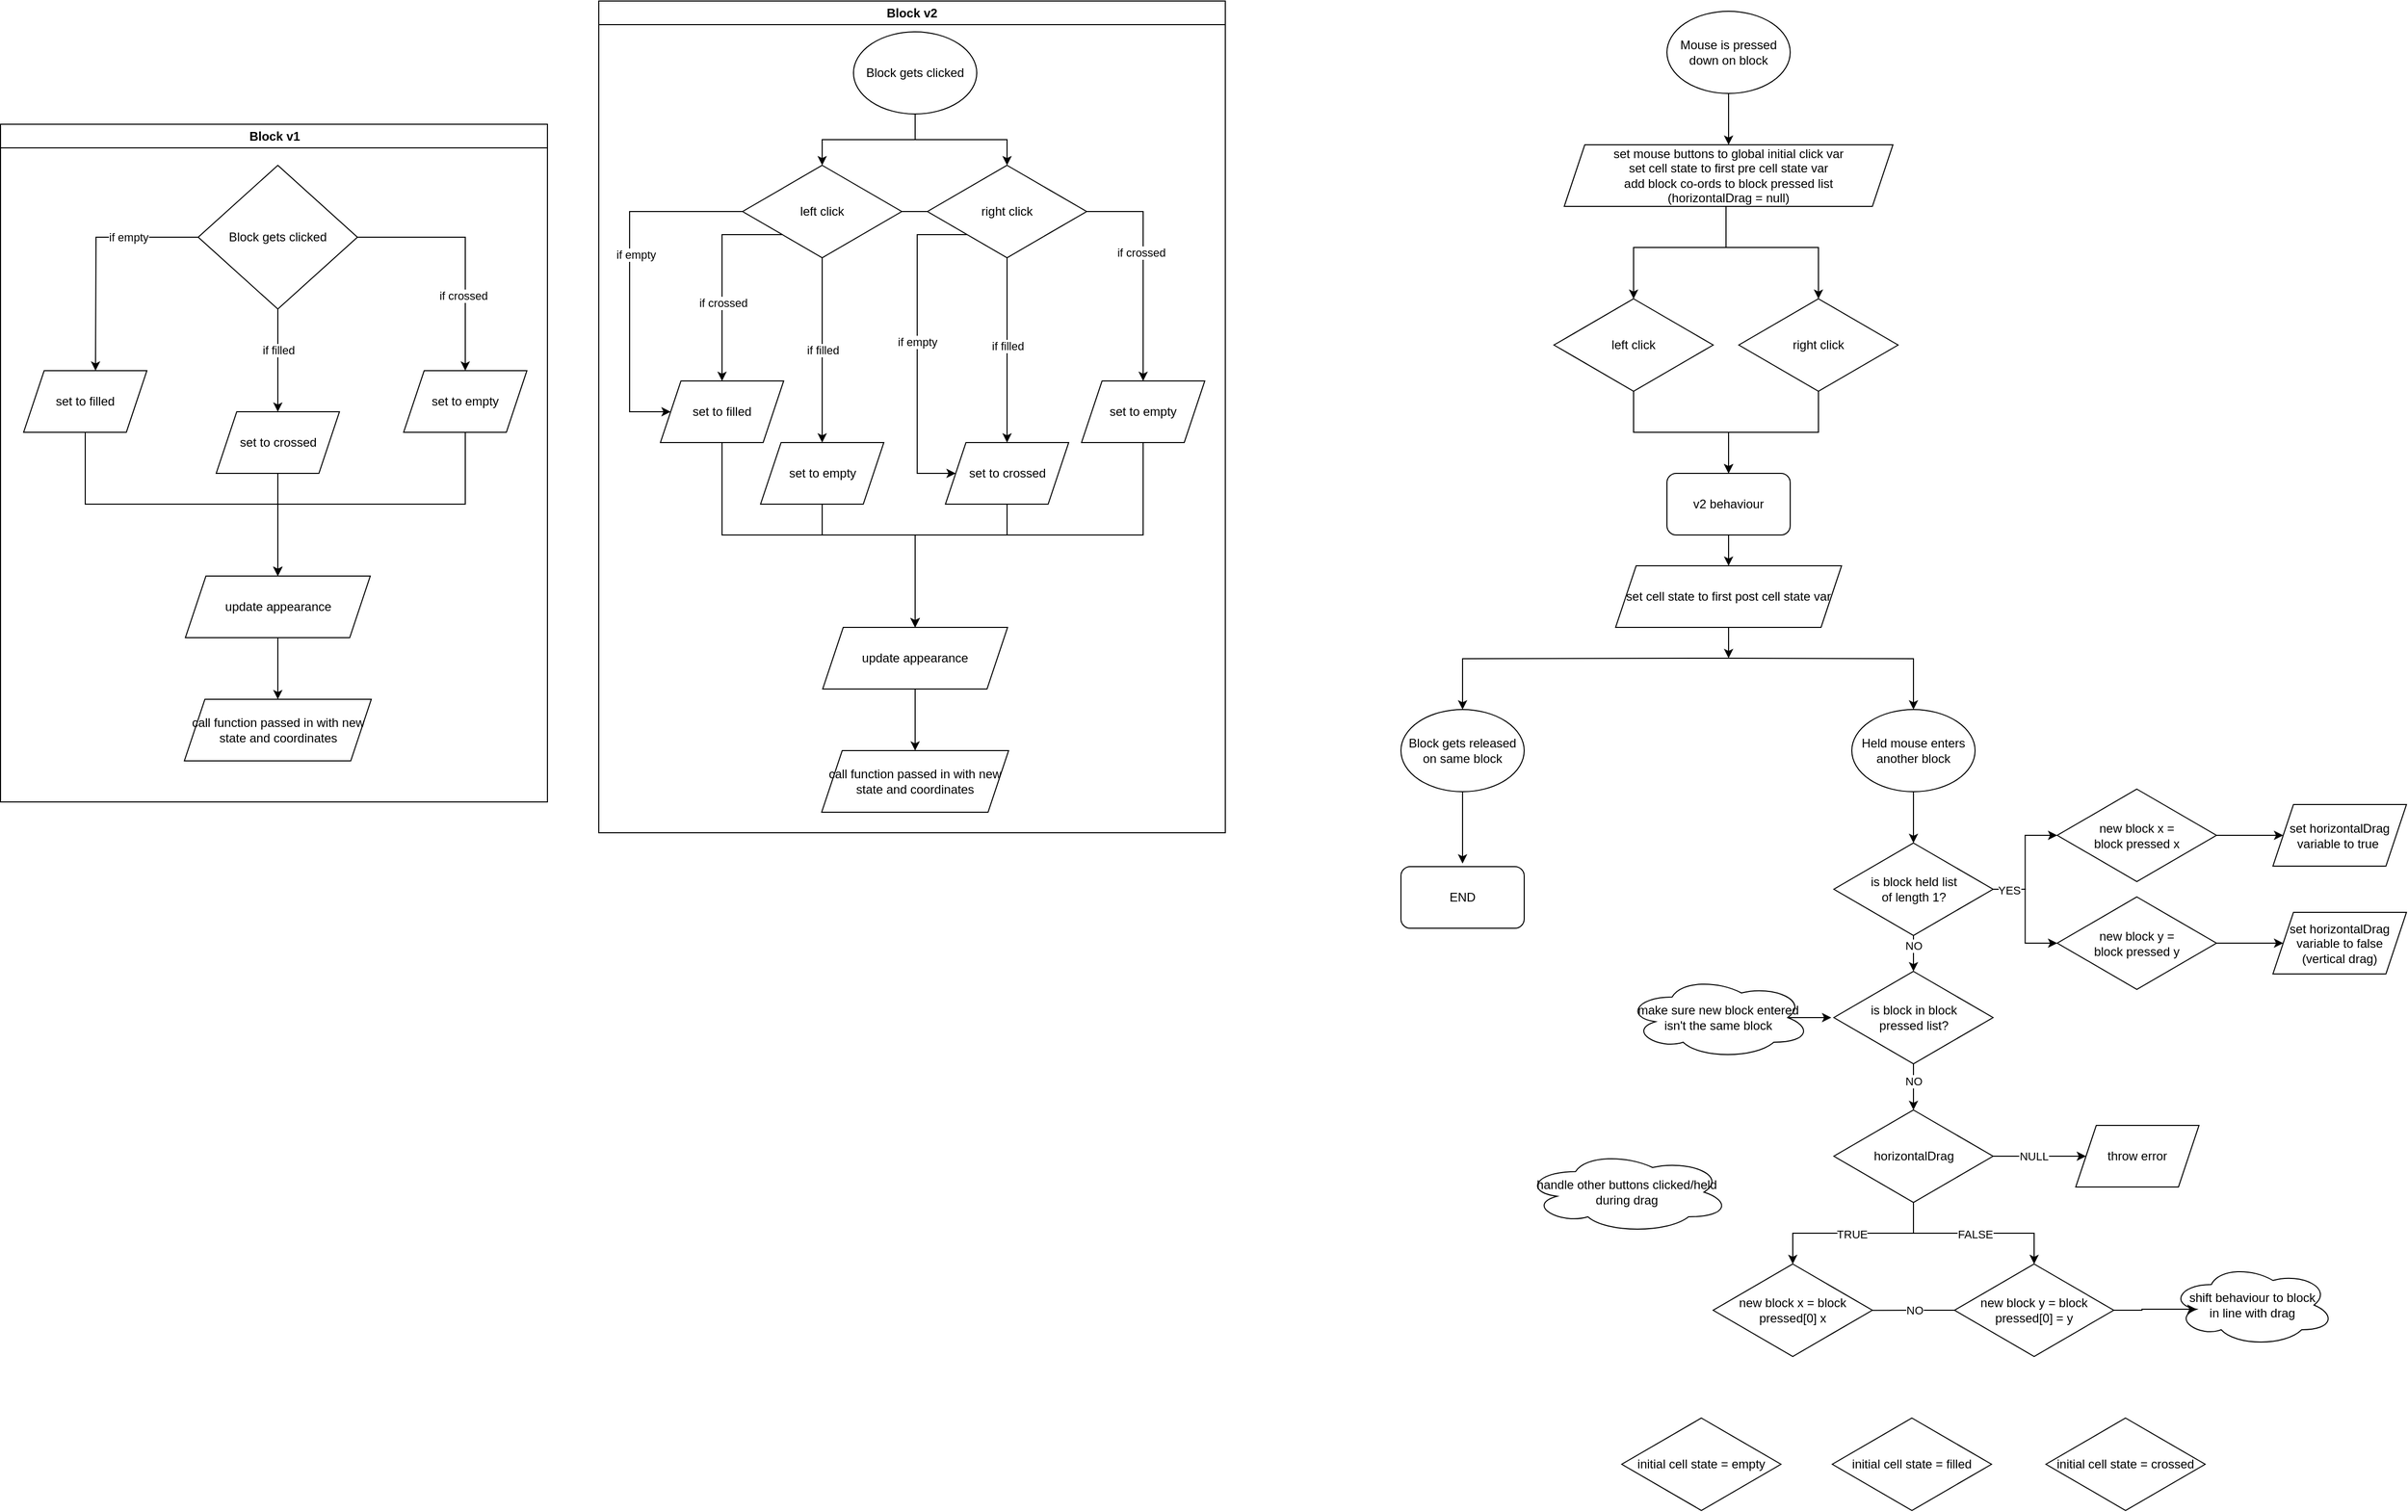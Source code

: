 <mxfile version="26.1.1" pages="3">
  <diagram name="Block" id="6Y8HhWBwhq3JeEBKilDZ">
    <mxGraphModel dx="1436" dy="1368" grid="1" gridSize="10" guides="1" tooltips="1" connect="1" arrows="1" fold="1" page="0" pageScale="1" pageWidth="850" pageHeight="1100" math="0" shadow="0">
      <root>
        <mxCell id="0" />
        <mxCell id="1" parent="0" />
        <mxCell id="y41tXXextySbHWO44SuQ-2" value="Block v1" style="swimlane;whiteSpace=wrap;html=1;hachureGap=4;fontFamily=Helvetica;rounded=0;" parent="1" vertex="1">
          <mxGeometry x="117.5" y="70" width="532.5" height="660" as="geometry" />
        </mxCell>
        <mxCell id="XYubf2Ua6owYs9ooaSZA-2" style="edgeStyle=orthogonalEdgeStyle;rounded=0;hachureGap=4;orthogonalLoop=1;jettySize=auto;html=1;fontFamily=Helvetica;" parent="y41tXXextySbHWO44SuQ-2" source="XYubf2Ua6owYs9ooaSZA-1" edge="1">
          <mxGeometry relative="1" as="geometry">
            <mxPoint x="92.5" y="240.0" as="targetPoint" />
          </mxGeometry>
        </mxCell>
        <mxCell id="XYubf2Ua6owYs9ooaSZA-5" value="if empty" style="edgeLabel;html=1;align=center;verticalAlign=middle;resizable=0;points=[];hachureGap=4;fontFamily=Helvetica;rounded=0;" parent="XYubf2Ua6owYs9ooaSZA-2" vertex="1" connectable="0">
          <mxGeometry x="-0.405" y="2" relative="1" as="geometry">
            <mxPoint y="-2" as="offset" />
          </mxGeometry>
        </mxCell>
        <mxCell id="XYubf2Ua6owYs9ooaSZA-3" style="edgeStyle=orthogonalEdgeStyle;rounded=0;hachureGap=4;orthogonalLoop=1;jettySize=auto;html=1;fontFamily=Helvetica;" parent="y41tXXextySbHWO44SuQ-2" source="XYubf2Ua6owYs9ooaSZA-1" edge="1">
          <mxGeometry relative="1" as="geometry">
            <mxPoint x="270" y="280" as="targetPoint" />
          </mxGeometry>
        </mxCell>
        <mxCell id="XYubf2Ua6owYs9ooaSZA-4" style="edgeStyle=orthogonalEdgeStyle;rounded=0;hachureGap=4;orthogonalLoop=1;jettySize=auto;html=1;fontFamily=Helvetica;entryX=0.5;entryY=0;entryDx=0;entryDy=0;" parent="y41tXXextySbHWO44SuQ-2" source="XYubf2Ua6owYs9ooaSZA-1" target="XYubf2Ua6owYs9ooaSZA-14" edge="1">
          <mxGeometry relative="1" as="geometry">
            <mxPoint x="452.5" y="230.0" as="targetPoint" />
          </mxGeometry>
        </mxCell>
        <mxCell id="XYubf2Ua6owYs9ooaSZA-7" value="if crossed" style="edgeLabel;html=1;align=center;verticalAlign=middle;resizable=0;points=[];hachureGap=4;fontFamily=Helvetica;rounded=0;" parent="XYubf2Ua6owYs9ooaSZA-4" vertex="1" connectable="0">
          <mxGeometry x="0.376" y="-2" relative="1" as="geometry">
            <mxPoint as="offset" />
          </mxGeometry>
        </mxCell>
        <mxCell id="XYubf2Ua6owYs9ooaSZA-1" value="Block gets clicked" style="rhombus;whiteSpace=wrap;html=1;hachureGap=4;fontFamily=Helvetica;rounded=0;" parent="y41tXXextySbHWO44SuQ-2" vertex="1">
          <mxGeometry x="192.5" y="40" width="155" height="140" as="geometry" />
        </mxCell>
        <mxCell id="XYubf2Ua6owYs9ooaSZA-6" value="if filled" style="edgeLabel;html=1;align=center;verticalAlign=middle;resizable=0;points=[];hachureGap=4;fontFamily=Helvetica;rounded=0;" parent="y41tXXextySbHWO44SuQ-2" vertex="1" connectable="0">
          <mxGeometry x="269.997" y="220.0" as="geometry" />
        </mxCell>
        <mxCell id="XYubf2Ua6owYs9ooaSZA-17" style="edgeStyle=orthogonalEdgeStyle;rounded=0;hachureGap=4;orthogonalLoop=1;jettySize=auto;html=1;exitX=0.5;exitY=1;exitDx=0;exitDy=0;entryX=0.5;entryY=0;entryDx=0;entryDy=0;fontFamily=Helvetica;" parent="y41tXXextySbHWO44SuQ-2" source="XYubf2Ua6owYs9ooaSZA-8" target="XYubf2Ua6owYs9ooaSZA-15" edge="1">
          <mxGeometry relative="1" as="geometry" />
        </mxCell>
        <mxCell id="XYubf2Ua6owYs9ooaSZA-8" value="set to filled" style="shape=parallelogram;perimeter=parallelogramPerimeter;whiteSpace=wrap;html=1;fixedSize=1;hachureGap=4;fontFamily=Helvetica;rounded=0;" parent="y41tXXextySbHWO44SuQ-2" vertex="1">
          <mxGeometry x="22.5" y="240" width="120" height="60" as="geometry" />
        </mxCell>
        <mxCell id="XYubf2Ua6owYs9ooaSZA-16" style="edgeStyle=orthogonalEdgeStyle;rounded=0;hachureGap=4;orthogonalLoop=1;jettySize=auto;html=1;exitX=0.5;exitY=1;exitDx=0;exitDy=0;fontFamily=Helvetica;" parent="y41tXXextySbHWO44SuQ-2" source="XYubf2Ua6owYs9ooaSZA-13" target="XYubf2Ua6owYs9ooaSZA-15" edge="1">
          <mxGeometry relative="1" as="geometry" />
        </mxCell>
        <mxCell id="XYubf2Ua6owYs9ooaSZA-13" value="set to crossed" style="shape=parallelogram;perimeter=parallelogramPerimeter;whiteSpace=wrap;html=1;fixedSize=1;hachureGap=4;fontFamily=Helvetica;rounded=0;" parent="y41tXXextySbHWO44SuQ-2" vertex="1">
          <mxGeometry x="210" y="280" width="120" height="60" as="geometry" />
        </mxCell>
        <mxCell id="XYubf2Ua6owYs9ooaSZA-18" style="edgeStyle=orthogonalEdgeStyle;rounded=0;hachureGap=4;orthogonalLoop=1;jettySize=auto;html=1;exitX=0.5;exitY=1;exitDx=0;exitDy=0;entryX=0.5;entryY=0;entryDx=0;entryDy=0;fontFamily=Helvetica;" parent="y41tXXextySbHWO44SuQ-2" source="XYubf2Ua6owYs9ooaSZA-14" target="XYubf2Ua6owYs9ooaSZA-15" edge="1">
          <mxGeometry relative="1" as="geometry" />
        </mxCell>
        <mxCell id="XYubf2Ua6owYs9ooaSZA-14" value="set to empty" style="shape=parallelogram;perimeter=parallelogramPerimeter;whiteSpace=wrap;html=1;fixedSize=1;hachureGap=4;fontFamily=Helvetica;rounded=0;" parent="y41tXXextySbHWO44SuQ-2" vertex="1">
          <mxGeometry x="392.5" y="240" width="120" height="60" as="geometry" />
        </mxCell>
        <mxCell id="XYubf2Ua6owYs9ooaSZA-19" style="edgeStyle=orthogonalEdgeStyle;rounded=0;hachureGap=4;orthogonalLoop=1;jettySize=auto;html=1;exitX=0.5;exitY=1;exitDx=0;exitDy=0;fontFamily=Helvetica;" parent="y41tXXextySbHWO44SuQ-2" source="XYubf2Ua6owYs9ooaSZA-15" edge="1">
          <mxGeometry relative="1" as="geometry">
            <mxPoint x="270" y="560" as="targetPoint" />
          </mxGeometry>
        </mxCell>
        <mxCell id="XYubf2Ua6owYs9ooaSZA-15" value="update appearance" style="shape=parallelogram;perimeter=parallelogramPerimeter;whiteSpace=wrap;html=1;fixedSize=1;hachureGap=4;fontFamily=Helvetica;rounded=0;" parent="y41tXXextySbHWO44SuQ-2" vertex="1">
          <mxGeometry x="180" y="440" width="180" height="60" as="geometry" />
        </mxCell>
        <mxCell id="XYubf2Ua6owYs9ooaSZA-20" value="call function passed in with new state and coordinates" style="shape=parallelogram;perimeter=parallelogramPerimeter;whiteSpace=wrap;html=1;fixedSize=1;hachureGap=4;fontFamily=Helvetica;rounded=0;" parent="y41tXXextySbHWO44SuQ-2" vertex="1">
          <mxGeometry x="179" y="560" width="182" height="60" as="geometry" />
        </mxCell>
        <mxCell id="y41tXXextySbHWO44SuQ-3" style="edgeStyle=orthogonalEdgeStyle;rounded=0;hachureGap=4;orthogonalLoop=1;jettySize=auto;html=1;fontFamily=Helvetica;entryX=0;entryY=0.5;entryDx=0;entryDy=0;" parent="1" source="y41tXXextySbHWO44SuQ-8" target="y41tXXextySbHWO44SuQ-11" edge="1">
          <mxGeometry relative="1" as="geometry">
            <mxPoint x="830" y="300.0" as="targetPoint" />
            <Array as="points">
              <mxPoint x="730" y="155" />
              <mxPoint x="730" y="350" />
            </Array>
          </mxGeometry>
        </mxCell>
        <mxCell id="y41tXXextySbHWO44SuQ-4" value="if empty" style="edgeLabel;html=1;align=center;verticalAlign=middle;resizable=0;points=[];hachureGap=4;fontFamily=Helvetica;rounded=0;" parent="y41tXXextySbHWO44SuQ-3" vertex="1" connectable="0">
          <mxGeometry x="-0.405" y="2" relative="1" as="geometry">
            <mxPoint x="-2" y="40" as="offset" />
          </mxGeometry>
        </mxCell>
        <mxCell id="y41tXXextySbHWO44SuQ-6" style="edgeStyle=orthogonalEdgeStyle;rounded=0;hachureGap=4;orthogonalLoop=1;jettySize=auto;html=1;fontFamily=Helvetica;entryX=0.5;entryY=0;entryDx=0;entryDy=0;" parent="1" source="y41tXXextySbHWO44SuQ-8" target="y41tXXextySbHWO44SuQ-15" edge="1">
          <mxGeometry relative="1" as="geometry">
            <mxPoint x="1190" y="290.0" as="targetPoint" />
          </mxGeometry>
        </mxCell>
        <mxCell id="y41tXXextySbHWO44SuQ-7" value="if crossed" style="edgeLabel;html=1;align=center;verticalAlign=middle;resizable=0;points=[];hachureGap=4;fontFamily=Helvetica;rounded=0;" parent="y41tXXextySbHWO44SuQ-6" vertex="1" connectable="0">
          <mxGeometry x="0.376" y="-2" relative="1" as="geometry">
            <mxPoint as="offset" />
          </mxGeometry>
        </mxCell>
        <mxCell id="y41tXXextySbHWO44SuQ-24" style="edgeStyle=orthogonalEdgeStyle;rounded=0;hachureGap=4;orthogonalLoop=1;jettySize=auto;html=1;exitX=0;exitY=1;exitDx=0;exitDy=0;entryX=0.5;entryY=0;entryDx=0;entryDy=0;fontFamily=Helvetica;" parent="1" source="y41tXXextySbHWO44SuQ-8" target="y41tXXextySbHWO44SuQ-11" edge="1">
          <mxGeometry relative="1" as="geometry">
            <Array as="points">
              <mxPoint x="820" y="178" />
            </Array>
          </mxGeometry>
        </mxCell>
        <mxCell id="y41tXXextySbHWO44SuQ-25" value="if crossed" style="edgeLabel;html=1;align=center;verticalAlign=middle;resizable=0;points=[];hachureGap=4;fontFamily=Helvetica;rounded=0;" parent="y41tXXextySbHWO44SuQ-24" vertex="1" connectable="0">
          <mxGeometry x="0.237" y="1" relative="1" as="geometry">
            <mxPoint as="offset" />
          </mxGeometry>
        </mxCell>
        <mxCell id="y41tXXextySbHWO44SuQ-26" style="edgeStyle=orthogonalEdgeStyle;rounded=0;hachureGap=4;orthogonalLoop=1;jettySize=auto;html=1;exitX=0.5;exitY=1;exitDx=0;exitDy=0;entryX=0.5;entryY=0;entryDx=0;entryDy=0;fontFamily=Helvetica;" parent="1" source="y41tXXextySbHWO44SuQ-8" target="y41tXXextySbHWO44SuQ-13" edge="1">
          <mxGeometry relative="1" as="geometry" />
        </mxCell>
        <mxCell id="y41tXXextySbHWO44SuQ-8" value="left click" style="rhombus;whiteSpace=wrap;html=1;hachureGap=4;fontFamily=Helvetica;rounded=0;" parent="1" vertex="1">
          <mxGeometry x="840" y="110" width="155" height="90" as="geometry" />
        </mxCell>
        <mxCell id="y41tXXextySbHWO44SuQ-9" value="if filled" style="edgeLabel;html=1;align=center;verticalAlign=middle;resizable=0;points=[];hachureGap=4;fontFamily=Helvetica;rounded=0;" parent="1" vertex="1" connectable="0">
          <mxGeometry x="917.497" y="290.0" as="geometry" />
        </mxCell>
        <mxCell id="y41tXXextySbHWO44SuQ-39" style="edgeStyle=orthogonalEdgeStyle;rounded=0;orthogonalLoop=1;jettySize=auto;html=1;entryX=0.5;entryY=0;entryDx=0;entryDy=0;fontFamily=Helvetica;" parent="1" source="y41tXXextySbHWO44SuQ-11" target="y41tXXextySbHWO44SuQ-17" edge="1">
          <mxGeometry relative="1" as="geometry">
            <Array as="points">
              <mxPoint x="820" y="470" />
              <mxPoint x="1008" y="470" />
            </Array>
          </mxGeometry>
        </mxCell>
        <mxCell id="y41tXXextySbHWO44SuQ-11" value="set to filled" style="shape=parallelogram;perimeter=parallelogramPerimeter;whiteSpace=wrap;html=1;fixedSize=1;hachureGap=4;fontFamily=Helvetica;rounded=0;" parent="1" vertex="1">
          <mxGeometry x="760" y="320" width="120" height="60" as="geometry" />
        </mxCell>
        <mxCell id="y41tXXextySbHWO44SuQ-40" style="edgeStyle=orthogonalEdgeStyle;rounded=0;orthogonalLoop=1;jettySize=auto;html=1;entryX=0.5;entryY=0;entryDx=0;entryDy=0;fontFamily=Helvetica;" parent="1" source="y41tXXextySbHWO44SuQ-13" target="y41tXXextySbHWO44SuQ-17" edge="1">
          <mxGeometry relative="1" as="geometry">
            <Array as="points">
              <mxPoint x="917" y="470" />
              <mxPoint x="1008" y="470" />
            </Array>
          </mxGeometry>
        </mxCell>
        <mxCell id="y41tXXextySbHWO44SuQ-13" value="set to empty" style="shape=parallelogram;perimeter=parallelogramPerimeter;whiteSpace=wrap;html=1;fixedSize=1;hachureGap=4;fontFamily=Helvetica;rounded=0;" parent="1" vertex="1">
          <mxGeometry x="857.5" y="380" width="120" height="60" as="geometry" />
        </mxCell>
        <mxCell id="y41tXXextySbHWO44SuQ-42" style="edgeStyle=orthogonalEdgeStyle;rounded=0;orthogonalLoop=1;jettySize=auto;html=1;entryX=0.5;entryY=0;entryDx=0;entryDy=0;fontFamily=Helvetica;" parent="1" source="y41tXXextySbHWO44SuQ-15" target="y41tXXextySbHWO44SuQ-17" edge="1">
          <mxGeometry relative="1" as="geometry">
            <Array as="points">
              <mxPoint x="1230" y="470" />
              <mxPoint x="1008" y="470" />
            </Array>
          </mxGeometry>
        </mxCell>
        <mxCell id="y41tXXextySbHWO44SuQ-15" value="set to empty" style="shape=parallelogram;perimeter=parallelogramPerimeter;whiteSpace=wrap;html=1;fixedSize=1;hachureGap=4;fontFamily=Helvetica;rounded=0;" parent="1" vertex="1">
          <mxGeometry x="1170" y="320" width="120" height="60" as="geometry" />
        </mxCell>
        <mxCell id="y41tXXextySbHWO44SuQ-16" style="edgeStyle=orthogonalEdgeStyle;rounded=0;hachureGap=4;orthogonalLoop=1;jettySize=auto;html=1;exitX=0.5;exitY=1;exitDx=0;exitDy=0;fontFamily=Helvetica;" parent="1" source="y41tXXextySbHWO44SuQ-17" edge="1">
          <mxGeometry relative="1" as="geometry">
            <mxPoint x="1008" y="680" as="targetPoint" />
          </mxGeometry>
        </mxCell>
        <mxCell id="y41tXXextySbHWO44SuQ-17" value="update appearance" style="shape=parallelogram;perimeter=parallelogramPerimeter;whiteSpace=wrap;html=1;fixedSize=1;hachureGap=4;fontFamily=Helvetica;rounded=0;" parent="1" vertex="1">
          <mxGeometry x="918" y="560" width="180" height="60" as="geometry" />
        </mxCell>
        <mxCell id="y41tXXextySbHWO44SuQ-18" value="call function passed in with new state and coordinates" style="shape=parallelogram;perimeter=parallelogramPerimeter;whiteSpace=wrap;html=1;fixedSize=1;hachureGap=4;fontFamily=Helvetica;rounded=0;" parent="1" vertex="1">
          <mxGeometry x="917" y="680" width="182" height="60" as="geometry" />
        </mxCell>
        <mxCell id="y41tXXextySbHWO44SuQ-20" style="edgeStyle=orthogonalEdgeStyle;rounded=0;hachureGap=4;orthogonalLoop=1;jettySize=auto;html=1;entryX=0.5;entryY=0;entryDx=0;entryDy=0;fontFamily=Helvetica;" parent="1" source="y41tXXextySbHWO44SuQ-19" target="y41tXXextySbHWO44SuQ-8" edge="1">
          <mxGeometry relative="1" as="geometry" />
        </mxCell>
        <mxCell id="y41tXXextySbHWO44SuQ-22" style="edgeStyle=orthogonalEdgeStyle;rounded=0;hachureGap=4;orthogonalLoop=1;jettySize=auto;html=1;exitX=0.5;exitY=1;exitDx=0;exitDy=0;fontFamily=Helvetica;" parent="1" source="y41tXXextySbHWO44SuQ-19" target="y41tXXextySbHWO44SuQ-21" edge="1">
          <mxGeometry relative="1" as="geometry" />
        </mxCell>
        <mxCell id="y41tXXextySbHWO44SuQ-19" value="Block gets clicked" style="ellipse;whiteSpace=wrap;html=1;hachureGap=4;fontFamily=Helvetica;rounded=0;" parent="1" vertex="1">
          <mxGeometry x="948" y="-20" width="120" height="80" as="geometry" />
        </mxCell>
        <mxCell id="y41tXXextySbHWO44SuQ-28" style="edgeStyle=orthogonalEdgeStyle;rounded=0;hachureGap=4;orthogonalLoop=1;jettySize=auto;html=1;exitX=0.5;exitY=1;exitDx=0;exitDy=0;fontFamily=Helvetica;" parent="1" source="y41tXXextySbHWO44SuQ-21" target="y41tXXextySbHWO44SuQ-27" edge="1">
          <mxGeometry relative="1" as="geometry" />
        </mxCell>
        <mxCell id="y41tXXextySbHWO44SuQ-31" value="if filled" style="edgeLabel;html=1;align=center;verticalAlign=middle;resizable=0;points=[];hachureGap=4;fontFamily=Helvetica;rounded=0;" parent="y41tXXextySbHWO44SuQ-28" vertex="1" connectable="0">
          <mxGeometry x="-0.047" relative="1" as="geometry">
            <mxPoint as="offset" />
          </mxGeometry>
        </mxCell>
        <mxCell id="y41tXXextySbHWO44SuQ-29" style="edgeStyle=orthogonalEdgeStyle;rounded=0;hachureGap=4;orthogonalLoop=1;jettySize=auto;html=1;exitX=0;exitY=1;exitDx=0;exitDy=0;entryX=0;entryY=0.5;entryDx=0;entryDy=0;fontFamily=Helvetica;" parent="1" source="y41tXXextySbHWO44SuQ-21" target="y41tXXextySbHWO44SuQ-27" edge="1">
          <mxGeometry relative="1" as="geometry">
            <Array as="points">
              <mxPoint x="1010" y="177" />
              <mxPoint x="1010" y="410" />
            </Array>
          </mxGeometry>
        </mxCell>
        <mxCell id="y41tXXextySbHWO44SuQ-30" value="if empty" style="edgeLabel;html=1;align=center;verticalAlign=middle;resizable=0;points=[];hachureGap=4;fontFamily=Helvetica;rounded=0;" parent="y41tXXextySbHWO44SuQ-29" vertex="1" connectable="0">
          <mxGeometry x="-0.041" relative="1" as="geometry">
            <mxPoint as="offset" />
          </mxGeometry>
        </mxCell>
        <mxCell id="y41tXXextySbHWO44SuQ-21" value="right click" style="rhombus;whiteSpace=wrap;html=1;hachureGap=4;fontFamily=Helvetica;rounded=0;" parent="1" vertex="1">
          <mxGeometry x="1020" y="110" width="155" height="90" as="geometry" />
        </mxCell>
        <mxCell id="y41tXXextySbHWO44SuQ-41" style="edgeStyle=orthogonalEdgeStyle;rounded=0;orthogonalLoop=1;jettySize=auto;html=1;entryX=0.5;entryY=0;entryDx=0;entryDy=0;fontFamily=Helvetica;" parent="1" source="y41tXXextySbHWO44SuQ-27" target="y41tXXextySbHWO44SuQ-17" edge="1">
          <mxGeometry relative="1" as="geometry">
            <Array as="points">
              <mxPoint x="1097" y="470" />
              <mxPoint x="1008" y="470" />
            </Array>
          </mxGeometry>
        </mxCell>
        <mxCell id="y41tXXextySbHWO44SuQ-27" value="set to crossed" style="shape=parallelogram;perimeter=parallelogramPerimeter;whiteSpace=wrap;html=1;fixedSize=1;hachureGap=4;fontFamily=Helvetica;rounded=0;" parent="1" vertex="1">
          <mxGeometry x="1037.5" y="380" width="120" height="60" as="geometry" />
        </mxCell>
        <mxCell id="y41tXXextySbHWO44SuQ-37" value="Block v2" style="swimlane;whiteSpace=wrap;html=1;hachureGap=4;fontFamily=Helvetica;rounded=0;" parent="1" vertex="1">
          <mxGeometry x="700" y="-50" width="610" height="810" as="geometry" />
        </mxCell>
        <mxCell id="N7U0rxyCLrPiAxzw3Nbx-8" style="edgeStyle=orthogonalEdgeStyle;rounded=0;orthogonalLoop=1;jettySize=auto;html=1;exitX=0.5;exitY=1;exitDx=0;exitDy=0;" parent="1" edge="1">
          <mxGeometry relative="1" as="geometry">
            <mxPoint x="1797.5" y="150" as="sourcePoint" />
            <mxPoint x="1707.5" y="240" as="targetPoint" />
            <Array as="points">
              <mxPoint x="1797.5" y="190" />
              <mxPoint x="1707.5" y="190" />
            </Array>
          </mxGeometry>
        </mxCell>
        <mxCell id="N7U0rxyCLrPiAxzw3Nbx-9" style="edgeStyle=orthogonalEdgeStyle;rounded=0;orthogonalLoop=1;jettySize=auto;html=1;exitX=0.5;exitY=1;exitDx=0;exitDy=0;entryX=0.5;entryY=0;entryDx=0;entryDy=0;" parent="1" edge="1">
          <mxGeometry relative="1" as="geometry">
            <mxPoint x="1797.5" y="150" as="sourcePoint" />
            <mxPoint x="1887.5" y="240" as="targetPoint" />
            <Array as="points">
              <mxPoint x="1797.5" y="190" />
              <mxPoint x="1887.5" y="190" />
            </Array>
          </mxGeometry>
        </mxCell>
        <mxCell id="N7U0rxyCLrPiAxzw3Nbx-11" style="edgeStyle=orthogonalEdgeStyle;rounded=0;orthogonalLoop=1;jettySize=auto;html=1;exitX=0.5;exitY=1;exitDx=0;exitDy=0;entryX=0.5;entryY=0;entryDx=0;entryDy=0;" parent="1" source="N7U0rxyCLrPiAxzw3Nbx-1" target="N7U0rxyCLrPiAxzw3Nbx-10" edge="1">
          <mxGeometry relative="1" as="geometry" />
        </mxCell>
        <mxCell id="N7U0rxyCLrPiAxzw3Nbx-1" value="Mouse is pressed down on block" style="ellipse;whiteSpace=wrap;html=1;" parent="1" vertex="1">
          <mxGeometry x="1740" y="-40" width="120" height="80" as="geometry" />
        </mxCell>
        <mxCell id="N7U0rxyCLrPiAxzw3Nbx-14" style="edgeStyle=orthogonalEdgeStyle;rounded=0;orthogonalLoop=1;jettySize=auto;html=1;exitX=0.5;exitY=1;exitDx=0;exitDy=0;entryX=0.5;entryY=0;entryDx=0;entryDy=0;" parent="1" source="N7U0rxyCLrPiAxzw3Nbx-3" target="N7U0rxyCLrPiAxzw3Nbx-13" edge="1">
          <mxGeometry relative="1" as="geometry" />
        </mxCell>
        <mxCell id="N7U0rxyCLrPiAxzw3Nbx-3" value="left click" style="rhombus;whiteSpace=wrap;html=1;hachureGap=4;fontFamily=Helvetica;rounded=0;" parent="1" vertex="1">
          <mxGeometry x="1630" y="240" width="155" height="90" as="geometry" />
        </mxCell>
        <mxCell id="N7U0rxyCLrPiAxzw3Nbx-16" style="edgeStyle=orthogonalEdgeStyle;rounded=0;orthogonalLoop=1;jettySize=auto;html=1;exitX=0.5;exitY=1;exitDx=0;exitDy=0;entryX=0.5;entryY=0;entryDx=0;entryDy=0;" parent="1" source="N7U0rxyCLrPiAxzw3Nbx-6" target="N7U0rxyCLrPiAxzw3Nbx-13" edge="1">
          <mxGeometry relative="1" as="geometry" />
        </mxCell>
        <mxCell id="N7U0rxyCLrPiAxzw3Nbx-6" value="right click" style="rhombus;whiteSpace=wrap;html=1;hachureGap=4;fontFamily=Helvetica;rounded=0;" parent="1" vertex="1">
          <mxGeometry x="1810" y="240" width="155" height="90" as="geometry" />
        </mxCell>
        <mxCell id="N7U0rxyCLrPiAxzw3Nbx-10" value="set mouse buttons&amp;nbsp;&lt;span style=&quot;background-color: initial;&quot;&gt;to&amp;nbsp;&lt;/span&gt;&lt;span style=&quot;background-color: initial;&quot;&gt;global initial click var&lt;/span&gt;&lt;div&gt;set cell state to first pre cell state var&lt;/div&gt;&lt;div&gt;&lt;span style=&quot;background-color: initial;&quot;&gt;add block co-ords to block pressed list&lt;/span&gt;&lt;/div&gt;&lt;div&gt;&lt;span style=&quot;background-color: initial;&quot;&gt;(horizontalDrag = null)&lt;/span&gt;&lt;/div&gt;" style="shape=parallelogram;perimeter=parallelogramPerimeter;whiteSpace=wrap;html=1;fixedSize=1;" parent="1" vertex="1">
          <mxGeometry x="1640" y="90" width="320" height="60" as="geometry" />
        </mxCell>
        <mxCell id="N7U0rxyCLrPiAxzw3Nbx-23" style="edgeStyle=orthogonalEdgeStyle;rounded=0;orthogonalLoop=1;jettySize=auto;html=1;exitX=0.5;exitY=1;exitDx=0;exitDy=0;entryX=0.5;entryY=0;entryDx=0;entryDy=0;" parent="1" target="N7U0rxyCLrPiAxzw3Nbx-17" edge="1">
          <mxGeometry relative="1" as="geometry">
            <mxPoint x="1800" y="590" as="sourcePoint" />
          </mxGeometry>
        </mxCell>
        <mxCell id="N7U0rxyCLrPiAxzw3Nbx-25" style="edgeStyle=orthogonalEdgeStyle;rounded=0;orthogonalLoop=1;jettySize=auto;html=1;exitX=0.5;exitY=1;exitDx=0;exitDy=0;" parent="1" target="N7U0rxyCLrPiAxzw3Nbx-24" edge="1">
          <mxGeometry relative="1" as="geometry">
            <mxPoint x="1800" y="590" as="sourcePoint" />
          </mxGeometry>
        </mxCell>
        <mxCell id="N7U0rxyCLrPiAxzw3Nbx-77" style="edgeStyle=orthogonalEdgeStyle;rounded=0;orthogonalLoop=1;jettySize=auto;html=1;exitX=0.5;exitY=1;exitDx=0;exitDy=0;entryX=0.5;entryY=0;entryDx=0;entryDy=0;" parent="1" source="N7U0rxyCLrPiAxzw3Nbx-13" target="N7U0rxyCLrPiAxzw3Nbx-76" edge="1">
          <mxGeometry relative="1" as="geometry" />
        </mxCell>
        <mxCell id="N7U0rxyCLrPiAxzw3Nbx-13" value="v2 behaviour" style="rounded=1;whiteSpace=wrap;html=1;" parent="1" vertex="1">
          <mxGeometry x="1740" y="410" width="120" height="60" as="geometry" />
        </mxCell>
        <mxCell id="N7U0rxyCLrPiAxzw3Nbx-22" style="edgeStyle=orthogonalEdgeStyle;rounded=0;orthogonalLoop=1;jettySize=auto;html=1;exitX=0.5;exitY=1;exitDx=0;exitDy=0;entryX=0.5;entryY=0;entryDx=0;entryDy=0;" parent="1" source="N7U0rxyCLrPiAxzw3Nbx-17" edge="1">
          <mxGeometry relative="1" as="geometry">
            <mxPoint x="1541" y="790" as="targetPoint" />
          </mxGeometry>
        </mxCell>
        <mxCell id="N7U0rxyCLrPiAxzw3Nbx-17" value="Block gets released on same block" style="ellipse;whiteSpace=wrap;html=1;" parent="1" vertex="1">
          <mxGeometry x="1481" y="640" width="120" height="80" as="geometry" />
        </mxCell>
        <mxCell id="N7U0rxyCLrPiAxzw3Nbx-26" style="edgeStyle=orthogonalEdgeStyle;rounded=0;orthogonalLoop=1;jettySize=auto;html=1;exitX=0.5;exitY=1;exitDx=0;exitDy=0;" parent="1" source="N7U0rxyCLrPiAxzw3Nbx-24" edge="1">
          <mxGeometry relative="1" as="geometry">
            <mxPoint x="1980" y="770" as="targetPoint" />
          </mxGeometry>
        </mxCell>
        <mxCell id="N7U0rxyCLrPiAxzw3Nbx-24" value="Held mouse enters another block" style="ellipse;whiteSpace=wrap;html=1;" parent="1" vertex="1">
          <mxGeometry x="1920" y="640" width="120" height="80" as="geometry" />
        </mxCell>
        <mxCell id="N7U0rxyCLrPiAxzw3Nbx-52" style="edgeStyle=orthogonalEdgeStyle;rounded=0;orthogonalLoop=1;jettySize=auto;html=1;exitX=0.5;exitY=1;exitDx=0;exitDy=0;entryX=0.5;entryY=0;entryDx=0;entryDy=0;" parent="1" source="N7U0rxyCLrPiAxzw3Nbx-28" target="N7U0rxyCLrPiAxzw3Nbx-33" edge="1">
          <mxGeometry relative="1" as="geometry" />
        </mxCell>
        <mxCell id="N7U0rxyCLrPiAxzw3Nbx-53" value="NO" style="edgeLabel;html=1;align=center;verticalAlign=middle;resizable=0;points=[];" parent="N7U0rxyCLrPiAxzw3Nbx-52" vertex="1" connectable="0">
          <mxGeometry x="-0.261" y="1" relative="1" as="geometry">
            <mxPoint x="-1" as="offset" />
          </mxGeometry>
        </mxCell>
        <mxCell id="N7U0rxyCLrPiAxzw3Nbx-28" value="is block in block&lt;div&gt;pressed list?&lt;/div&gt;" style="rhombus;whiteSpace=wrap;html=1;hachureGap=4;fontFamily=Helvetica;rounded=0;" parent="1" vertex="1">
          <mxGeometry x="1902.5" y="895" width="155" height="90" as="geometry" />
        </mxCell>
        <mxCell id="N7U0rxyCLrPiAxzw3Nbx-59" style="edgeStyle=orthogonalEdgeStyle;rounded=0;orthogonalLoop=1;jettySize=auto;html=1;exitX=0.5;exitY=1;exitDx=0;exitDy=0;entryX=0.5;entryY=0;entryDx=0;entryDy=0;" parent="1" source="N7U0rxyCLrPiAxzw3Nbx-33" target="N7U0rxyCLrPiAxzw3Nbx-58" edge="1">
          <mxGeometry relative="1" as="geometry" />
        </mxCell>
        <mxCell id="N7U0rxyCLrPiAxzw3Nbx-62" value="TRUE" style="edgeLabel;html=1;align=center;verticalAlign=middle;resizable=0;points=[];" parent="N7U0rxyCLrPiAxzw3Nbx-59" vertex="1" connectable="0">
          <mxGeometry x="-0.062" y="1" relative="1" as="geometry">
            <mxPoint x="-7" as="offset" />
          </mxGeometry>
        </mxCell>
        <mxCell id="N7U0rxyCLrPiAxzw3Nbx-61" style="edgeStyle=orthogonalEdgeStyle;rounded=0;orthogonalLoop=1;jettySize=auto;html=1;exitX=0.5;exitY=1;exitDx=0;exitDy=0;entryX=0.5;entryY=0;entryDx=0;entryDy=0;" parent="1" source="N7U0rxyCLrPiAxzw3Nbx-33" target="N7U0rxyCLrPiAxzw3Nbx-60" edge="1">
          <mxGeometry relative="1" as="geometry" />
        </mxCell>
        <mxCell id="N7U0rxyCLrPiAxzw3Nbx-63" value="FALSE" style="edgeLabel;html=1;align=center;verticalAlign=middle;resizable=0;points=[];" parent="N7U0rxyCLrPiAxzw3Nbx-61" vertex="1" connectable="0">
          <mxGeometry x="-0.087" y="-1" relative="1" as="geometry">
            <mxPoint x="9" as="offset" />
          </mxGeometry>
        </mxCell>
        <mxCell id="N7U0rxyCLrPiAxzw3Nbx-65" style="edgeStyle=orthogonalEdgeStyle;rounded=0;orthogonalLoop=1;jettySize=auto;html=1;exitX=1;exitY=0.5;exitDx=0;exitDy=0;" parent="1" source="N7U0rxyCLrPiAxzw3Nbx-33" target="N7U0rxyCLrPiAxzw3Nbx-64" edge="1">
          <mxGeometry relative="1" as="geometry" />
        </mxCell>
        <mxCell id="N7U0rxyCLrPiAxzw3Nbx-66" value="NULL" style="edgeLabel;html=1;align=center;verticalAlign=middle;resizable=0;points=[];" parent="N7U0rxyCLrPiAxzw3Nbx-65" vertex="1" connectable="0">
          <mxGeometry x="-0.168" y="-3" relative="1" as="geometry">
            <mxPoint x="2" y="-3" as="offset" />
          </mxGeometry>
        </mxCell>
        <mxCell id="N7U0rxyCLrPiAxzw3Nbx-33" value="horizontalDrag" style="rhombus;whiteSpace=wrap;html=1;hachureGap=4;fontFamily=Helvetica;rounded=0;" parent="1" vertex="1">
          <mxGeometry x="1902.5" y="1030" width="155" height="90" as="geometry" />
        </mxCell>
        <mxCell id="N7U0rxyCLrPiAxzw3Nbx-41" style="edgeStyle=orthogonalEdgeStyle;rounded=0;orthogonalLoop=1;jettySize=auto;html=1;exitX=1;exitY=0.5;exitDx=0;exitDy=0;entryX=0;entryY=0.5;entryDx=0;entryDy=0;" parent="1" source="N7U0rxyCLrPiAxzw3Nbx-34" target="N7U0rxyCLrPiAxzw3Nbx-38" edge="1">
          <mxGeometry relative="1" as="geometry" />
        </mxCell>
        <mxCell id="N7U0rxyCLrPiAxzw3Nbx-42" style="edgeStyle=orthogonalEdgeStyle;rounded=0;orthogonalLoop=1;jettySize=auto;html=1;exitX=1;exitY=0.5;exitDx=0;exitDy=0;" parent="1" source="N7U0rxyCLrPiAxzw3Nbx-34" target="N7U0rxyCLrPiAxzw3Nbx-39" edge="1">
          <mxGeometry relative="1" as="geometry" />
        </mxCell>
        <mxCell id="N7U0rxyCLrPiAxzw3Nbx-46" value="YES" style="edgeLabel;html=1;align=center;verticalAlign=middle;resizable=0;points=[];" parent="N7U0rxyCLrPiAxzw3Nbx-42" vertex="1" connectable="0">
          <mxGeometry x="-0.73" y="-1" relative="1" as="geometry">
            <mxPoint as="offset" />
          </mxGeometry>
        </mxCell>
        <mxCell id="N7U0rxyCLrPiAxzw3Nbx-48" style="edgeStyle=orthogonalEdgeStyle;rounded=0;orthogonalLoop=1;jettySize=auto;html=1;exitX=0.5;exitY=1;exitDx=0;exitDy=0;" parent="1" source="N7U0rxyCLrPiAxzw3Nbx-34" target="N7U0rxyCLrPiAxzw3Nbx-28" edge="1">
          <mxGeometry relative="1" as="geometry" />
        </mxCell>
        <mxCell id="N7U0rxyCLrPiAxzw3Nbx-54" value="NO" style="edgeLabel;html=1;align=center;verticalAlign=middle;resizable=0;points=[];" parent="N7U0rxyCLrPiAxzw3Nbx-48" vertex="1" connectable="0">
          <mxGeometry x="-0.592" relative="1" as="geometry">
            <mxPoint y="1" as="offset" />
          </mxGeometry>
        </mxCell>
        <mxCell id="N7U0rxyCLrPiAxzw3Nbx-34" value="is block held list&lt;div&gt;of length 1?&lt;/div&gt;" style="rhombus;whiteSpace=wrap;html=1;hachureGap=4;fontFamily=Helvetica;rounded=0;" parent="1" vertex="1">
          <mxGeometry x="1902.5" y="770" width="155" height="90" as="geometry" />
        </mxCell>
        <mxCell id="N7U0rxyCLrPiAxzw3Nbx-35" value="set horizontalDrag variable to true&amp;nbsp;" style="shape=parallelogram;perimeter=parallelogramPerimeter;whiteSpace=wrap;html=1;fixedSize=1;" parent="1" vertex="1">
          <mxGeometry x="2330" y="732.5" width="130" height="60" as="geometry" />
        </mxCell>
        <mxCell id="N7U0rxyCLrPiAxzw3Nbx-44" style="edgeStyle=orthogonalEdgeStyle;rounded=0;orthogonalLoop=1;jettySize=auto;html=1;exitX=1;exitY=0.5;exitDx=0;exitDy=0;" parent="1" source="N7U0rxyCLrPiAxzw3Nbx-38" target="N7U0rxyCLrPiAxzw3Nbx-35" edge="1">
          <mxGeometry relative="1" as="geometry" />
        </mxCell>
        <mxCell id="N7U0rxyCLrPiAxzw3Nbx-38" value="new block x =&lt;div&gt;block pressed x&lt;/div&gt;" style="rhombus;whiteSpace=wrap;html=1;hachureGap=4;fontFamily=Helvetica;rounded=0;" parent="1" vertex="1">
          <mxGeometry x="2120" y="717.5" width="155" height="90" as="geometry" />
        </mxCell>
        <mxCell id="N7U0rxyCLrPiAxzw3Nbx-51" style="edgeStyle=orthogonalEdgeStyle;rounded=0;orthogonalLoop=1;jettySize=auto;html=1;exitX=1;exitY=0.5;exitDx=0;exitDy=0;" parent="1" source="N7U0rxyCLrPiAxzw3Nbx-39" target="N7U0rxyCLrPiAxzw3Nbx-50" edge="1">
          <mxGeometry relative="1" as="geometry" />
        </mxCell>
        <mxCell id="N7U0rxyCLrPiAxzw3Nbx-39" value="new block y =&lt;div&gt;block pressed y&lt;/div&gt;" style="rhombus;whiteSpace=wrap;html=1;hachureGap=4;fontFamily=Helvetica;rounded=0;" parent="1" vertex="1">
          <mxGeometry x="2120" y="822.5" width="155" height="90" as="geometry" />
        </mxCell>
        <mxCell id="N7U0rxyCLrPiAxzw3Nbx-49" style="edgeStyle=orthogonalEdgeStyle;rounded=0;orthogonalLoop=1;jettySize=auto;html=1;exitX=0.875;exitY=0.5;exitDx=0;exitDy=0;exitPerimeter=0;" parent="1" source="N7U0rxyCLrPiAxzw3Nbx-43" edge="1">
          <mxGeometry relative="1" as="geometry">
            <mxPoint x="1900" y="940.286" as="targetPoint" />
          </mxGeometry>
        </mxCell>
        <mxCell id="N7U0rxyCLrPiAxzw3Nbx-43" value="make sure new block entered isn&#39;t the same block" style="ellipse;shape=cloud;whiteSpace=wrap;html=1;" parent="1" vertex="1">
          <mxGeometry x="1700" y="900" width="180" height="80" as="geometry" />
        </mxCell>
        <mxCell id="N7U0rxyCLrPiAxzw3Nbx-50" value="set horizontalDrag variable to false (vertical drag)" style="shape=parallelogram;perimeter=parallelogramPerimeter;whiteSpace=wrap;html=1;fixedSize=1;" parent="1" vertex="1">
          <mxGeometry x="2330" y="837.5" width="130" height="60" as="geometry" />
        </mxCell>
        <mxCell id="N7U0rxyCLrPiAxzw3Nbx-58" value="new block x = block pressed[0] x" style="rhombus;whiteSpace=wrap;html=1;hachureGap=4;fontFamily=Helvetica;rounded=0;" parent="1" vertex="1">
          <mxGeometry x="1785" y="1180" width="155" height="90" as="geometry" />
        </mxCell>
        <mxCell id="N7U0rxyCLrPiAxzw3Nbx-69" style="edgeStyle=orthogonalEdgeStyle;rounded=0;orthogonalLoop=1;jettySize=auto;html=1;exitX=0;exitY=0.5;exitDx=0;exitDy=0;endArrow=none;endFill=0;" parent="1" source="N7U0rxyCLrPiAxzw3Nbx-60" edge="1">
          <mxGeometry relative="1" as="geometry">
            <mxPoint x="1940" y="1225.069" as="targetPoint" />
          </mxGeometry>
        </mxCell>
        <mxCell id="N7U0rxyCLrPiAxzw3Nbx-71" value="NO" style="edgeLabel;html=1;align=center;verticalAlign=middle;resizable=0;points=[];" parent="N7U0rxyCLrPiAxzw3Nbx-69" vertex="1" connectable="0">
          <mxGeometry x="0.146" y="-3" relative="1" as="geometry">
            <mxPoint x="6" y="2" as="offset" />
          </mxGeometry>
        </mxCell>
        <mxCell id="N7U0rxyCLrPiAxzw3Nbx-60" value="new block y = block pressed[0] = y" style="rhombus;whiteSpace=wrap;html=1;hachureGap=4;fontFamily=Helvetica;rounded=0;" parent="1" vertex="1">
          <mxGeometry x="2020" y="1180" width="155" height="90" as="geometry" />
        </mxCell>
        <mxCell id="N7U0rxyCLrPiAxzw3Nbx-64" value="throw error" style="shape=parallelogram;perimeter=parallelogramPerimeter;whiteSpace=wrap;html=1;fixedSize=1;" parent="1" vertex="1">
          <mxGeometry x="2138" y="1045" width="120" height="60" as="geometry" />
        </mxCell>
        <mxCell id="N7U0rxyCLrPiAxzw3Nbx-73" value="shift behaviour to block&lt;div&gt;in line with drag&lt;/div&gt;" style="ellipse;shape=cloud;whiteSpace=wrap;html=1;" parent="1" vertex="1">
          <mxGeometry x="2230" y="1180" width="160" height="80" as="geometry" />
        </mxCell>
        <mxCell id="N7U0rxyCLrPiAxzw3Nbx-74" style="edgeStyle=orthogonalEdgeStyle;rounded=0;orthogonalLoop=1;jettySize=auto;html=1;exitX=1;exitY=0.5;exitDx=0;exitDy=0;entryX=0.16;entryY=0.55;entryDx=0;entryDy=0;entryPerimeter=0;" parent="1" source="N7U0rxyCLrPiAxzw3Nbx-60" target="N7U0rxyCLrPiAxzw3Nbx-73" edge="1">
          <mxGeometry relative="1" as="geometry" />
        </mxCell>
        <mxCell id="N7U0rxyCLrPiAxzw3Nbx-78" style="edgeStyle=orthogonalEdgeStyle;rounded=0;orthogonalLoop=1;jettySize=auto;html=1;exitX=0.5;exitY=1;exitDx=0;exitDy=0;" parent="1" source="N7U0rxyCLrPiAxzw3Nbx-76" edge="1">
          <mxGeometry relative="1" as="geometry">
            <mxPoint x="1800" y="590" as="targetPoint" />
          </mxGeometry>
        </mxCell>
        <mxCell id="N7U0rxyCLrPiAxzw3Nbx-76" value="set cell state to first post cell state var" style="shape=parallelogram;perimeter=parallelogramPerimeter;whiteSpace=wrap;html=1;fixedSize=1;" parent="1" vertex="1">
          <mxGeometry x="1690" y="500" width="220" height="60" as="geometry" />
        </mxCell>
        <mxCell id="N7U0rxyCLrPiAxzw3Nbx-79" value="handle other buttons clicked/held during drag" style="ellipse;shape=cloud;whiteSpace=wrap;html=1;" parent="1" vertex="1">
          <mxGeometry x="1601" y="1070" width="200" height="80" as="geometry" />
        </mxCell>
        <mxCell id="N7U0rxyCLrPiAxzw3Nbx-81" value="initial cell state = empty" style="rhombus;whiteSpace=wrap;html=1;hachureGap=4;fontFamily=Helvetica;rounded=0;" parent="1" vertex="1">
          <mxGeometry x="1696" y="1330" width="155" height="90" as="geometry" />
        </mxCell>
        <mxCell id="N7U0rxyCLrPiAxzw3Nbx-82" value="initial cell state = filled" style="rhombus;whiteSpace=wrap;html=1;hachureGap=4;fontFamily=Helvetica;rounded=0;" parent="1" vertex="1">
          <mxGeometry x="1901" y="1330" width="155" height="90" as="geometry" />
        </mxCell>
        <mxCell id="N7U0rxyCLrPiAxzw3Nbx-83" value="initial cell state = crossed" style="rhombus;whiteSpace=wrap;html=1;hachureGap=4;fontFamily=Helvetica;rounded=0;" parent="1" vertex="1">
          <mxGeometry x="2109" y="1330" width="155" height="90" as="geometry" />
        </mxCell>
        <mxCell id="mHMVOihJDO1ThbuxuBE1-1" value="END" style="rounded=1;whiteSpace=wrap;html=1;" parent="1" vertex="1">
          <mxGeometry x="1481" y="793" width="120" height="60" as="geometry" />
        </mxCell>
      </root>
    </mxGraphModel>
  </diagram>
  <diagram id="ATBpURwQnEtsysyojBeL" name="Grid drag">
    <mxGraphModel dx="1595" dy="1097" grid="1" gridSize="10" guides="1" tooltips="1" connect="1" arrows="1" fold="1" page="0" pageScale="1" pageWidth="850" pageHeight="1100" math="0" shadow="0">
      <root>
        <mxCell id="0" />
        <mxCell id="1" parent="0" />
        <mxCell id="nQ8xWBkzFTVnU46pIvVu-8" style="edgeStyle=orthogonalEdgeStyle;rounded=0;orthogonalLoop=1;jettySize=auto;html=1;exitX=0.5;exitY=1;exitDx=0;exitDy=0;" edge="1" parent="1" source="nQ8xWBkzFTVnU46pIvVu-1" target="nQ8xWBkzFTVnU46pIvVu-5">
          <mxGeometry relative="1" as="geometry" />
        </mxCell>
        <mxCell id="nQ8xWBkzFTVnU46pIvVu-11" style="edgeStyle=orthogonalEdgeStyle;rounded=0;orthogonalLoop=1;jettySize=auto;html=1;exitX=0.5;exitY=1;exitDx=0;exitDy=0;entryX=0;entryY=0.5;entryDx=0;entryDy=0;" edge="1" parent="1" source="nQ8xWBkzFTVnU46pIvVu-1" target="nQ8xWBkzFTVnU46pIvVu-6">
          <mxGeometry relative="1" as="geometry">
            <Array as="points">
              <mxPoint x="-170" y="-20" />
              <mxPoint y="-20" />
              <mxPoint y="60" />
            </Array>
          </mxGeometry>
        </mxCell>
        <mxCell id="nQ8xWBkzFTVnU46pIvVu-12" style="edgeStyle=orthogonalEdgeStyle;rounded=0;orthogonalLoop=1;jettySize=auto;html=1;exitX=0.5;exitY=1;exitDx=0;exitDy=0;entryX=0;entryY=0.5;entryDx=0;entryDy=0;" edge="1" parent="1" source="nQ8xWBkzFTVnU46pIvVu-1" target="nQ8xWBkzFTVnU46pIvVu-7">
          <mxGeometry relative="1" as="geometry">
            <Array as="points">
              <mxPoint x="-170" y="-20" />
              <mxPoint x="240" y="-20" />
              <mxPoint x="240" y="60" />
            </Array>
          </mxGeometry>
        </mxCell>
        <mxCell id="nQ8xWBkzFTVnU46pIvVu-1" value="First block starts empty" style="rounded=1;whiteSpace=wrap;html=1;" vertex="1" parent="1">
          <mxGeometry x="-230" y="-160" width="120" height="60" as="geometry" />
        </mxCell>
        <mxCell id="nQ8xWBkzFTVnU46pIvVu-14" style="edgeStyle=orthogonalEdgeStyle;rounded=0;orthogonalLoop=1;jettySize=auto;html=1;exitX=0.5;exitY=1;exitDx=0;exitDy=0;entryX=0.5;entryY=0;entryDx=0;entryDy=0;dashed=1;" edge="1" parent="1" source="nQ8xWBkzFTVnU46pIvVu-3" target="nQ8xWBkzFTVnU46pIvVu-6">
          <mxGeometry relative="1" as="geometry" />
        </mxCell>
        <mxCell id="nQ8xWBkzFTVnU46pIvVu-15" style="edgeStyle=orthogonalEdgeStyle;rounded=0;orthogonalLoop=1;jettySize=auto;html=1;exitX=0.5;exitY=1;exitDx=0;exitDy=0;entryX=0.25;entryY=0;entryDx=0;entryDy=0;dashed=1;" edge="1" parent="1" source="nQ8xWBkzFTVnU46pIvVu-3" target="nQ8xWBkzFTVnU46pIvVu-7">
          <mxGeometry relative="1" as="geometry" />
        </mxCell>
        <mxCell id="nQ8xWBkzFTVnU46pIvVu-3" value="First block starts filled" style="rounded=1;whiteSpace=wrap;html=1;" vertex="1" parent="1">
          <mxGeometry x="50" y="-160" width="120" height="60" as="geometry" />
        </mxCell>
        <mxCell id="nQ8xWBkzFTVnU46pIvVu-16" style="edgeStyle=orthogonalEdgeStyle;rounded=0;orthogonalLoop=1;jettySize=auto;html=1;exitX=0.5;exitY=1;exitDx=0;exitDy=0;entryX=0.5;entryY=0;entryDx=0;entryDy=0;dashed=1;dashPattern=1 4;" edge="1" parent="1" source="nQ8xWBkzFTVnU46pIvVu-4" target="nQ8xWBkzFTVnU46pIvVu-7">
          <mxGeometry relative="1" as="geometry" />
        </mxCell>
        <mxCell id="nQ8xWBkzFTVnU46pIvVu-17" style="edgeStyle=orthogonalEdgeStyle;rounded=0;orthogonalLoop=1;jettySize=auto;html=1;exitX=0.5;exitY=1;exitDx=0;exitDy=0;entryX=1;entryY=0.5;entryDx=0;entryDy=0;dashed=1;dashPattern=1 4;" edge="1" parent="1" source="nQ8xWBkzFTVnU46pIvVu-4" target="nQ8xWBkzFTVnU46pIvVu-6">
          <mxGeometry relative="1" as="geometry">
            <Array as="points">
              <mxPoint x="390" />
              <mxPoint x="220" />
              <mxPoint x="220" y="60" />
            </Array>
          </mxGeometry>
        </mxCell>
        <mxCell id="nQ8xWBkzFTVnU46pIvVu-18" style="edgeStyle=orthogonalEdgeStyle;rounded=0;orthogonalLoop=1;jettySize=auto;html=1;exitX=0.5;exitY=1;exitDx=0;exitDy=0;entryX=1;entryY=0.5;entryDx=0;entryDy=0;dashed=1;dashPattern=1 4;" edge="1" parent="1" source="nQ8xWBkzFTVnU46pIvVu-4" target="nQ8xWBkzFTVnU46pIvVu-5">
          <mxGeometry relative="1" as="geometry">
            <Array as="points">
              <mxPoint x="390" />
              <mxPoint x="-50" />
              <mxPoint x="-50" y="60" />
            </Array>
          </mxGeometry>
        </mxCell>
        <mxCell id="nQ8xWBkzFTVnU46pIvVu-4" value="First block starts crossed" style="rounded=1;whiteSpace=wrap;html=1;" vertex="1" parent="1">
          <mxGeometry x="330" y="-160" width="120" height="60" as="geometry" />
        </mxCell>
        <mxCell id="nQ8xWBkzFTVnU46pIvVu-40" style="edgeStyle=orthogonalEdgeStyle;rounded=0;orthogonalLoop=1;jettySize=auto;html=1;exitX=0.25;exitY=1;exitDx=0;exitDy=0;entryX=0.5;entryY=0;entryDx=0;entryDy=0;" edge="1" parent="1" source="nQ8xWBkzFTVnU46pIvVu-5" target="nQ8xWBkzFTVnU46pIvVu-39">
          <mxGeometry relative="1" as="geometry">
            <Array as="points">
              <mxPoint x="-200" y="130" />
              <mxPoint x="-230" y="130" />
            </Array>
          </mxGeometry>
        </mxCell>
        <mxCell id="nQ8xWBkzFTVnU46pIvVu-5" value="First block is made empty" style="rounded=1;whiteSpace=wrap;html=1;" vertex="1" parent="1">
          <mxGeometry x="-230" y="30" width="120" height="60" as="geometry" />
        </mxCell>
        <mxCell id="nQ8xWBkzFTVnU46pIvVu-41" style="edgeStyle=orthogonalEdgeStyle;rounded=0;orthogonalLoop=1;jettySize=auto;html=1;exitX=0.5;exitY=1;exitDx=0;exitDy=0;entryX=0.5;entryY=0;entryDx=0;entryDy=0;dashed=1;" edge="1" parent="1" source="nQ8xWBkzFTVnU46pIvVu-6" target="nQ8xWBkzFTVnU46pIvVu-39">
          <mxGeometry relative="1" as="geometry">
            <Array as="points">
              <mxPoint x="110" y="140" />
              <mxPoint x="-230" y="140" />
            </Array>
          </mxGeometry>
        </mxCell>
        <mxCell id="nQ8xWBkzFTVnU46pIvVu-6" value="First block is filled" style="rounded=1;whiteSpace=wrap;html=1;" vertex="1" parent="1">
          <mxGeometry x="50" y="30" width="120" height="60" as="geometry" />
        </mxCell>
        <mxCell id="nQ8xWBkzFTVnU46pIvVu-42" style="edgeStyle=orthogonalEdgeStyle;rounded=0;orthogonalLoop=1;jettySize=auto;html=1;exitX=0.75;exitY=1;exitDx=0;exitDy=0;entryX=0.5;entryY=0;entryDx=0;entryDy=0;dashed=1;dashPattern=1 4;" edge="1" parent="1" source="nQ8xWBkzFTVnU46pIvVu-7" target="nQ8xWBkzFTVnU46pIvVu-39">
          <mxGeometry relative="1" as="geometry">
            <Array as="points">
              <mxPoint x="420" y="150" />
              <mxPoint x="-230" y="150" />
            </Array>
          </mxGeometry>
        </mxCell>
        <mxCell id="nQ8xWBkzFTVnU46pIvVu-7" value="First block is crossed" style="rounded=1;whiteSpace=wrap;html=1;" vertex="1" parent="1">
          <mxGeometry x="330" y="30" width="120" height="60" as="geometry" />
        </mxCell>
        <mxCell id="nQ8xWBkzFTVnU46pIvVu-13" style="edgeStyle=orthogonalEdgeStyle;rounded=0;orthogonalLoop=1;jettySize=auto;html=1;exitX=0.5;exitY=1;exitDx=0;exitDy=0;entryX=0.617;entryY=0;entryDx=0;entryDy=0;entryPerimeter=0;dashed=1;" edge="1" parent="1" source="nQ8xWBkzFTVnU46pIvVu-3" target="nQ8xWBkzFTVnU46pIvVu-5">
          <mxGeometry relative="1" as="geometry" />
        </mxCell>
        <mxCell id="nQ8xWBkzFTVnU46pIvVu-20" value="New block" style="swimlane;horizontal=0;whiteSpace=wrap;html=1;" vertex="1" parent="1">
          <mxGeometry x="-340" y="160" width="200" height="300" as="geometry" />
        </mxCell>
        <mxCell id="nQ8xWBkzFTVnU46pIvVu-21" value="Set to filled" style="ellipse;whiteSpace=wrap;html=1;" vertex="1" parent="nQ8xWBkzFTVnU46pIvVu-20">
          <mxGeometry x="50" y="156" width="120" height="40" as="geometry" />
        </mxCell>
        <mxCell id="nQ8xWBkzFTVnU46pIvVu-37" value="Set to empty" style="ellipse;whiteSpace=wrap;html=1;" vertex="1" parent="nQ8xWBkzFTVnU46pIvVu-20">
          <mxGeometry x="50" y="86" width="120" height="40" as="geometry" />
        </mxCell>
        <mxCell id="nQ8xWBkzFTVnU46pIvVu-36" value="Set to crossed" style="ellipse;whiteSpace=wrap;html=1;" vertex="1" parent="nQ8xWBkzFTVnU46pIvVu-20">
          <mxGeometry x="50" y="230" width="120" height="40" as="geometry" />
        </mxCell>
        <mxCell id="nQ8xWBkzFTVnU46pIvVu-39" value="Do nothing" style="ellipse;whiteSpace=wrap;html=1;" vertex="1" parent="nQ8xWBkzFTVnU46pIvVu-20">
          <mxGeometry x="50" y="20" width="120" height="40" as="geometry" />
        </mxCell>
        <mxCell id="nQ8xWBkzFTVnU46pIvVu-43" value="Add cellStates" style="text;html=1;align=center;verticalAlign=middle;resizable=0;points=[];autosize=1;strokeColor=none;fillColor=none;" vertex="1" parent="1">
          <mxGeometry x="-120" y="210" width="100" height="30" as="geometry" />
        </mxCell>
      </root>
    </mxGraphModel>
  </diagram>
  <diagram id="mw5ZM6ynEkptQgmR4tXI" name="Board">
    <mxGraphModel dx="1434" dy="836" grid="1" gridSize="10" guides="1" tooltips="1" connect="1" arrows="1" fold="1" page="0" pageScale="1" pageWidth="850" pageHeight="1100" math="0" shadow="0">
      <root>
        <mxCell id="0" />
        <mxCell id="1" parent="0" />
      </root>
    </mxGraphModel>
  </diagram>
</mxfile>
